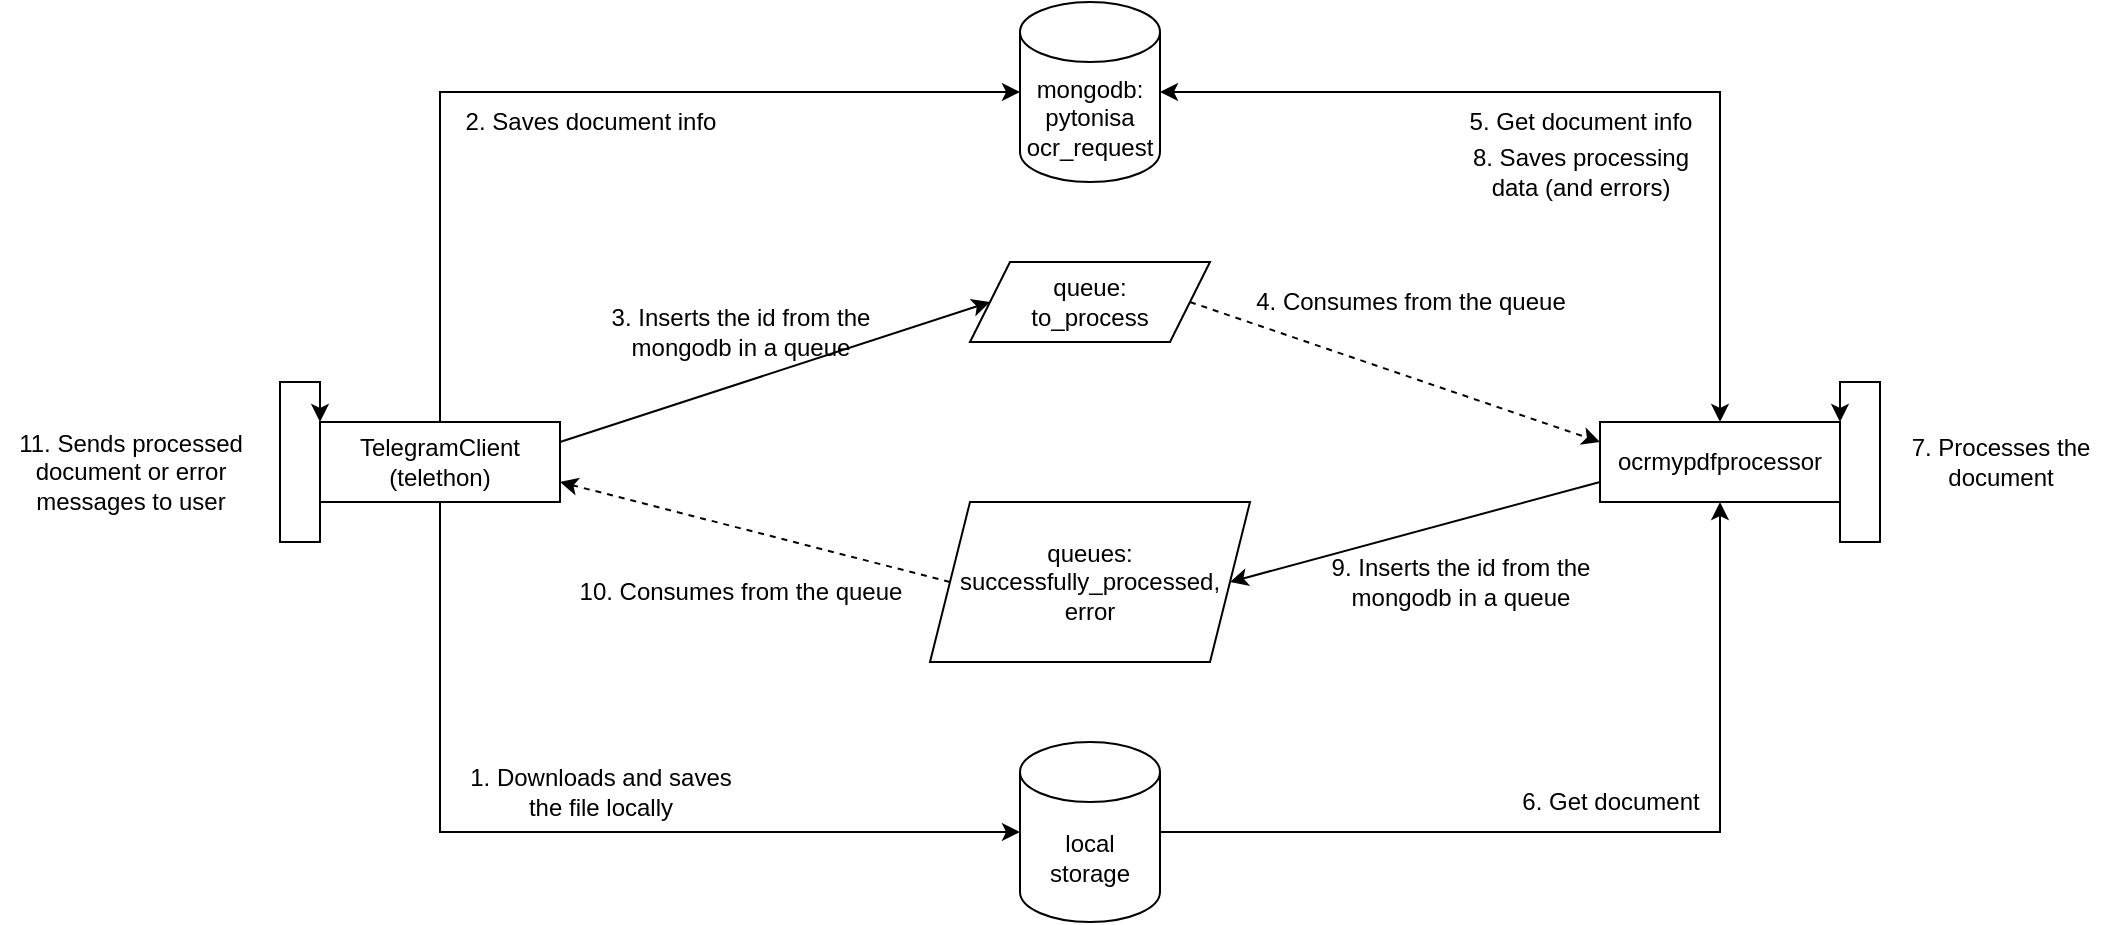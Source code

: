 <mxfile version="14.9.6" type="device"><diagram id="UvbQCgLbfn-eigVXBY0p" name="Page-1"><mxGraphModel dx="2035" dy="643" grid="1" gridSize="10" guides="1" tooltips="1" connect="1" arrows="1" fold="1" page="1" pageScale="1" pageWidth="850" pageHeight="1100" math="0" shadow="0"><root><mxCell id="0"/><mxCell id="1" parent="0"/><mxCell id="xKgVs5K-urVWt3kt_ZJA-17" style="edgeStyle=orthogonalEdgeStyle;rounded=0;orthogonalLoop=1;jettySize=auto;html=1;exitX=0.5;exitY=0;exitDx=0;exitDy=0;entryX=0;entryY=0.5;entryDx=0;entryDy=0;entryPerimeter=0;" edge="1" parent="1" source="xKgVs5K-urVWt3kt_ZJA-1" target="xKgVs5K-urVWt3kt_ZJA-9"><mxGeometry relative="1" as="geometry"/></mxCell><mxCell id="xKgVs5K-urVWt3kt_ZJA-19" style="edgeStyle=orthogonalEdgeStyle;rounded=0;orthogonalLoop=1;jettySize=auto;html=1;entryX=0;entryY=0.5;entryDx=0;entryDy=0;entryPerimeter=0;" edge="1" parent="1" source="xKgVs5K-urVWt3kt_ZJA-1" target="xKgVs5K-urVWt3kt_ZJA-14"><mxGeometry relative="1" as="geometry"><Array as="points"><mxPoint x="60" y="445"/></Array></mxGeometry></mxCell><mxCell id="xKgVs5K-urVWt3kt_ZJA-1" value="TelegramClient&lt;br&gt;(telethon)" style="rounded=0;whiteSpace=wrap;html=1;" vertex="1" parent="1"><mxGeometry y="240" width="120" height="40" as="geometry"/></mxCell><mxCell id="xKgVs5K-urVWt3kt_ZJA-2" value="queue:&lt;br&gt;to_process" style="shape=parallelogram;perimeter=parallelogramPerimeter;whiteSpace=wrap;html=1;fixedSize=1;" vertex="1" parent="1"><mxGeometry x="325" y="160" width="120" height="40" as="geometry"/></mxCell><mxCell id="xKgVs5K-urVWt3kt_ZJA-5" value="" style="endArrow=classic;html=1;exitX=1;exitY=0.25;exitDx=0;exitDy=0;entryX=0;entryY=0.5;entryDx=0;entryDy=0;" edge="1" parent="1" source="xKgVs5K-urVWt3kt_ZJA-1" target="xKgVs5K-urVWt3kt_ZJA-2"><mxGeometry width="50" height="50" relative="1" as="geometry"><mxPoint x="360" y="410" as="sourcePoint"/><mxPoint x="410" y="360" as="targetPoint"/></mxGeometry></mxCell><mxCell id="xKgVs5K-urVWt3kt_ZJA-6" value="3. Inserts the id from the&lt;br&gt;mongodb in a queue" style="text;html=1;align=center;verticalAlign=middle;resizable=0;points=[];autosize=1;strokeColor=none;rotation=0;" vertex="1" parent="1"><mxGeometry x="140" y="180" width="140" height="30" as="geometry"/></mxCell><mxCell id="xKgVs5K-urVWt3kt_ZJA-22" style="edgeStyle=orthogonalEdgeStyle;rounded=0;orthogonalLoop=1;jettySize=auto;html=1;entryX=1;entryY=0.5;entryDx=0;entryDy=0;entryPerimeter=0;startArrow=classic;startFill=1;" edge="1" parent="1" source="xKgVs5K-urVWt3kt_ZJA-7" target="xKgVs5K-urVWt3kt_ZJA-9"><mxGeometry relative="1" as="geometry"><Array as="points"><mxPoint x="700" y="75"/></Array></mxGeometry></mxCell><mxCell id="xKgVs5K-urVWt3kt_ZJA-7" value="ocrmypdfprocessor" style="rounded=0;whiteSpace=wrap;html=1;" vertex="1" parent="1"><mxGeometry x="640" y="240" width="120" height="40" as="geometry"/></mxCell><mxCell id="xKgVs5K-urVWt3kt_ZJA-8" value="" style="endArrow=classic;html=1;exitX=1;exitY=0.5;exitDx=0;exitDy=0;entryX=0;entryY=0.25;entryDx=0;entryDy=0;dashed=1;" edge="1" parent="1" source="xKgVs5K-urVWt3kt_ZJA-2" target="xKgVs5K-urVWt3kt_ZJA-7"><mxGeometry width="50" height="50" relative="1" as="geometry"><mxPoint x="340" y="320" as="sourcePoint"/><mxPoint x="390" y="270" as="targetPoint"/></mxGeometry></mxCell><mxCell id="xKgVs5K-urVWt3kt_ZJA-9" value="mongodb:&lt;br&gt;pytonisa&lt;br&gt;ocr_request" style="shape=cylinder3;whiteSpace=wrap;html=1;boundedLbl=1;backgroundOutline=1;size=15;" vertex="1" parent="1"><mxGeometry x="350" y="30" width="70" height="90" as="geometry"/></mxCell><mxCell id="xKgVs5K-urVWt3kt_ZJA-13" value="2. Saves document info" style="text;html=1;align=center;verticalAlign=middle;resizable=0;points=[];autosize=1;strokeColor=none;rotation=0;" vertex="1" parent="1"><mxGeometry x="65" y="80" width="140" height="20" as="geometry"/></mxCell><mxCell id="xKgVs5K-urVWt3kt_ZJA-25" style="edgeStyle=orthogonalEdgeStyle;rounded=0;orthogonalLoop=1;jettySize=auto;html=1;entryX=0.5;entryY=1;entryDx=0;entryDy=0;startArrow=none;startFill=0;" edge="1" parent="1" source="xKgVs5K-urVWt3kt_ZJA-14" target="xKgVs5K-urVWt3kt_ZJA-7"><mxGeometry relative="1" as="geometry"/></mxCell><mxCell id="xKgVs5K-urVWt3kt_ZJA-14" value="local storage" style="shape=cylinder3;whiteSpace=wrap;html=1;boundedLbl=1;backgroundOutline=1;size=15;" vertex="1" parent="1"><mxGeometry x="350" y="400" width="70" height="90" as="geometry"/></mxCell><mxCell id="xKgVs5K-urVWt3kt_ZJA-16" value="1. Downloads and saves&lt;br&gt;the file locally" style="text;html=1;align=center;verticalAlign=middle;resizable=0;points=[];autosize=1;strokeColor=none;" vertex="1" parent="1"><mxGeometry x="65" y="410" width="150" height="30" as="geometry"/></mxCell><mxCell id="xKgVs5K-urVWt3kt_ZJA-20" value="4. Consumes from the queue" style="text;html=1;align=center;verticalAlign=middle;resizable=0;points=[];autosize=1;strokeColor=none;" vertex="1" parent="1"><mxGeometry x="460" y="170" width="170" height="20" as="geometry"/></mxCell><mxCell id="xKgVs5K-urVWt3kt_ZJA-23" value="5. Get document info" style="text;html=1;align=center;verticalAlign=middle;resizable=0;points=[];autosize=1;strokeColor=none;rotation=0;" vertex="1" parent="1"><mxGeometry x="565" y="80" width="130" height="20" as="geometry"/></mxCell><mxCell id="xKgVs5K-urVWt3kt_ZJA-26" value="6. Get document" style="text;html=1;align=center;verticalAlign=middle;resizable=0;points=[];autosize=1;strokeColor=none;rotation=0;" vertex="1" parent="1"><mxGeometry x="595" y="420" width="100" height="20" as="geometry"/></mxCell><mxCell id="xKgVs5K-urVWt3kt_ZJA-27" style="edgeStyle=orthogonalEdgeStyle;rounded=0;orthogonalLoop=1;jettySize=auto;html=1;exitX=1;exitY=1;exitDx=0;exitDy=0;entryX=1;entryY=0;entryDx=0;entryDy=0;startArrow=none;startFill=0;" edge="1" parent="1" source="xKgVs5K-urVWt3kt_ZJA-7" target="xKgVs5K-urVWt3kt_ZJA-7"><mxGeometry relative="1" as="geometry"><Array as="points"><mxPoint x="760" y="300"/><mxPoint x="780" y="300"/><mxPoint x="780" y="220"/><mxPoint x="760" y="220"/></Array></mxGeometry></mxCell><mxCell id="xKgVs5K-urVWt3kt_ZJA-28" value="7. Processes the&lt;br&gt;document" style="text;html=1;align=center;verticalAlign=middle;resizable=0;points=[];autosize=1;strokeColor=none;" vertex="1" parent="1"><mxGeometry x="790" y="245" width="100" height="30" as="geometry"/></mxCell><mxCell id="xKgVs5K-urVWt3kt_ZJA-29" value="queues:&lt;br&gt;successfully_processed,&lt;br&gt;error" style="shape=parallelogram;perimeter=parallelogramPerimeter;whiteSpace=wrap;html=1;fixedSize=1;" vertex="1" parent="1"><mxGeometry x="305" y="280" width="160" height="80" as="geometry"/></mxCell><mxCell id="xKgVs5K-urVWt3kt_ZJA-30" value="" style="endArrow=classic;html=1;exitX=0;exitY=0.75;exitDx=0;exitDy=0;entryX=1;entryY=0.5;entryDx=0;entryDy=0;" edge="1" parent="1" source="xKgVs5K-urVWt3kt_ZJA-7" target="xKgVs5K-urVWt3kt_ZJA-29"><mxGeometry width="50" height="50" relative="1" as="geometry"><mxPoint x="380" y="300" as="sourcePoint"/><mxPoint x="430" y="250" as="targetPoint"/></mxGeometry></mxCell><mxCell id="xKgVs5K-urVWt3kt_ZJA-31" value="9. Inserts the id from the&lt;br&gt;mongodb in a queue" style="text;html=1;align=center;verticalAlign=middle;resizable=0;points=[];autosize=1;strokeColor=none;rotation=0;" vertex="1" parent="1"><mxGeometry x="500" y="305" width="140" height="30" as="geometry"/></mxCell><mxCell id="xKgVs5K-urVWt3kt_ZJA-32" value="8. Saves processing&lt;br&gt;data (and errors)" style="text;html=1;align=center;verticalAlign=middle;resizable=0;points=[];autosize=1;strokeColor=none;rotation=0;" vertex="1" parent="1"><mxGeometry x="570" y="100" width="120" height="30" as="geometry"/></mxCell><mxCell id="xKgVs5K-urVWt3kt_ZJA-33" value="" style="endArrow=classic;html=1;exitX=0;exitY=0.5;exitDx=0;exitDy=0;entryX=1;entryY=0.75;entryDx=0;entryDy=0;dashed=1;" edge="1" parent="1" source="xKgVs5K-urVWt3kt_ZJA-29" target="xKgVs5K-urVWt3kt_ZJA-1"><mxGeometry width="50" height="50" relative="1" as="geometry"><mxPoint x="380" y="290" as="sourcePoint"/><mxPoint x="430" y="240" as="targetPoint"/></mxGeometry></mxCell><mxCell id="xKgVs5K-urVWt3kt_ZJA-34" value="10. Consumes from the queue" style="text;html=1;align=center;verticalAlign=middle;resizable=0;points=[];autosize=1;strokeColor=none;" vertex="1" parent="1"><mxGeometry x="120" y="315" width="180" height="20" as="geometry"/></mxCell><mxCell id="xKgVs5K-urVWt3kt_ZJA-37" style="edgeStyle=orthogonalEdgeStyle;rounded=0;orthogonalLoop=1;jettySize=auto;html=1;exitX=0;exitY=1;exitDx=0;exitDy=0;entryX=0;entryY=0;entryDx=0;entryDy=0;startArrow=none;startFill=0;" edge="1" parent="1" source="xKgVs5K-urVWt3kt_ZJA-1" target="xKgVs5K-urVWt3kt_ZJA-1"><mxGeometry relative="1" as="geometry"><Array as="points"><mxPoint y="300"/><mxPoint x="-20" y="300"/><mxPoint x="-20" y="220"/><mxPoint y="220"/></Array></mxGeometry></mxCell><mxCell id="xKgVs5K-urVWt3kt_ZJA-38" value="11. Sends processed&lt;br&gt;document or error&lt;br&gt;messages to user" style="text;html=1;align=center;verticalAlign=middle;resizable=0;points=[];autosize=1;strokeColor=none;" vertex="1" parent="1"><mxGeometry x="-160" y="240" width="130" height="50" as="geometry"/></mxCell></root></mxGraphModel></diagram></mxfile>